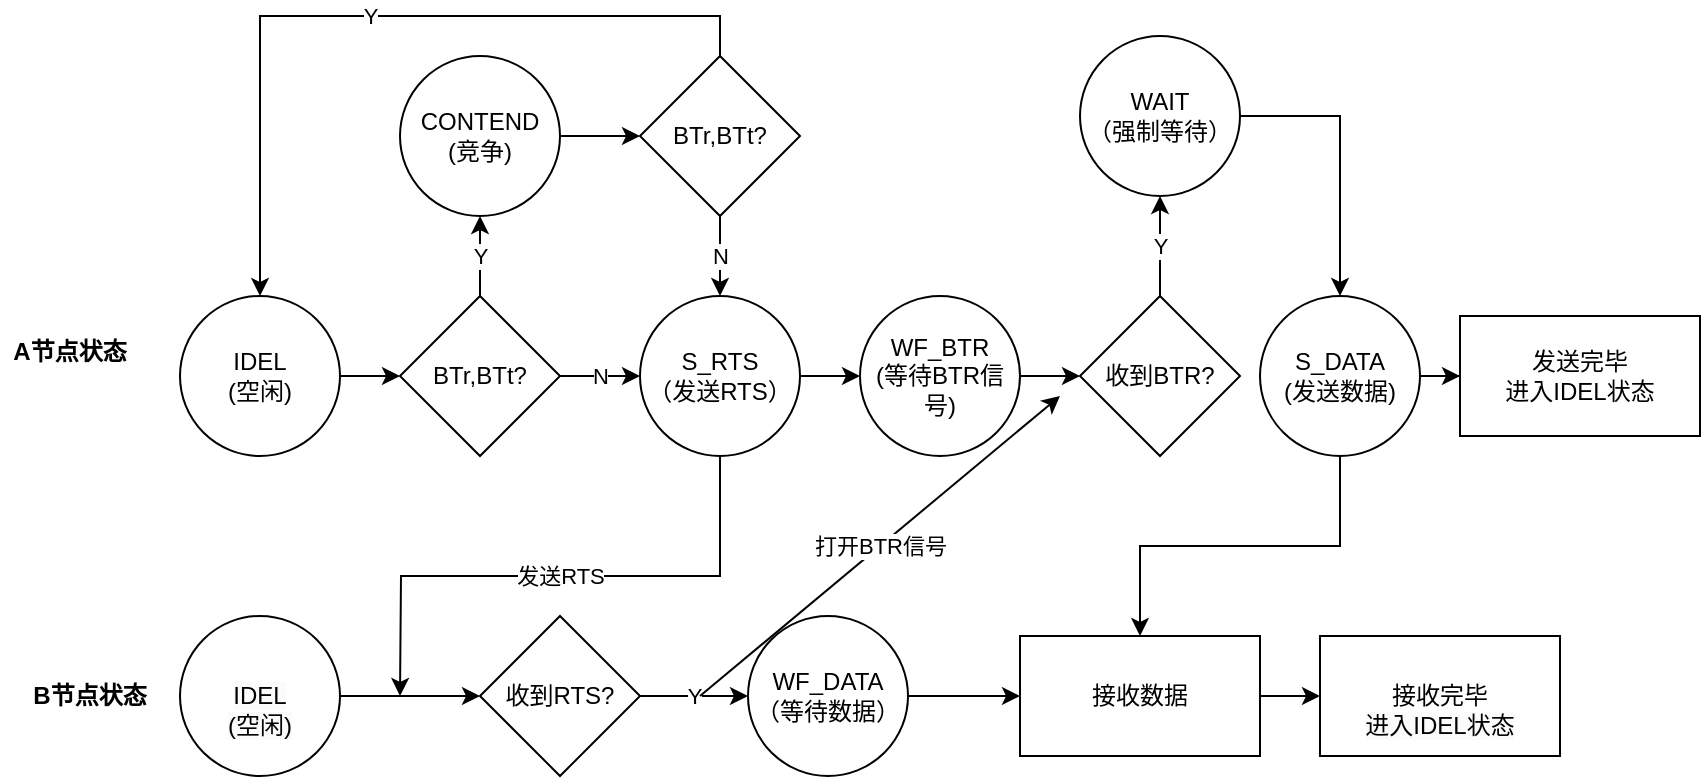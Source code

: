 <mxfile version="21.3.4" type="github">
  <diagram id="C5RBs43oDa-KdzZeNtuy" name="Page-1">
    <mxGraphModel dx="1444" dy="2024" grid="1" gridSize="10" guides="1" tooltips="1" connect="1" arrows="1" fold="1" page="1" pageScale="1" pageWidth="827" pageHeight="1169" math="0" shadow="0">
      <root>
        <mxCell id="WIyWlLk6GJQsqaUBKTNV-0" />
        <mxCell id="WIyWlLk6GJQsqaUBKTNV-1" parent="WIyWlLk6GJQsqaUBKTNV-0" />
        <mxCell id="Q-T1emrlVRnMT_jE7dIv-2" value="" style="edgeStyle=orthogonalEdgeStyle;rounded=0;orthogonalLoop=1;jettySize=auto;html=1;" edge="1" parent="WIyWlLk6GJQsqaUBKTNV-1" source="Q-T1emrlVRnMT_jE7dIv-0" target="Q-T1emrlVRnMT_jE7dIv-1">
          <mxGeometry relative="1" as="geometry" />
        </mxCell>
        <mxCell id="Q-T1emrlVRnMT_jE7dIv-0" value="IDEL&lt;br&gt;(空闲)" style="ellipse;whiteSpace=wrap;html=1;aspect=fixed;" vertex="1" parent="WIyWlLk6GJQsqaUBKTNV-1">
          <mxGeometry x="130" y="80" width="80" height="80" as="geometry" />
        </mxCell>
        <mxCell id="Q-T1emrlVRnMT_jE7dIv-4" value="N" style="edgeStyle=orthogonalEdgeStyle;rounded=0;orthogonalLoop=1;jettySize=auto;html=1;" edge="1" parent="WIyWlLk6GJQsqaUBKTNV-1" source="Q-T1emrlVRnMT_jE7dIv-1" target="Q-T1emrlVRnMT_jE7dIv-3">
          <mxGeometry relative="1" as="geometry" />
        </mxCell>
        <mxCell id="Q-T1emrlVRnMT_jE7dIv-6" value="Y" style="edgeStyle=orthogonalEdgeStyle;rounded=0;orthogonalLoop=1;jettySize=auto;html=1;" edge="1" parent="WIyWlLk6GJQsqaUBKTNV-1" source="Q-T1emrlVRnMT_jE7dIv-1" target="Q-T1emrlVRnMT_jE7dIv-5">
          <mxGeometry relative="1" as="geometry" />
        </mxCell>
        <mxCell id="Q-T1emrlVRnMT_jE7dIv-1" value="BTr,BTt?" style="rhombus;whiteSpace=wrap;html=1;" vertex="1" parent="WIyWlLk6GJQsqaUBKTNV-1">
          <mxGeometry x="240" y="80" width="80" height="80" as="geometry" />
        </mxCell>
        <mxCell id="Q-T1emrlVRnMT_jE7dIv-12" value="" style="edgeStyle=orthogonalEdgeStyle;rounded=0;orthogonalLoop=1;jettySize=auto;html=1;" edge="1" parent="WIyWlLk6GJQsqaUBKTNV-1" source="Q-T1emrlVRnMT_jE7dIv-3" target="Q-T1emrlVRnMT_jE7dIv-11">
          <mxGeometry relative="1" as="geometry" />
        </mxCell>
        <mxCell id="Q-T1emrlVRnMT_jE7dIv-16" value="发送RTS" style="edgeStyle=orthogonalEdgeStyle;rounded=0;orthogonalLoop=1;jettySize=auto;html=1;exitX=0.5;exitY=1;exitDx=0;exitDy=0;" edge="1" parent="WIyWlLk6GJQsqaUBKTNV-1" source="Q-T1emrlVRnMT_jE7dIv-3">
          <mxGeometry relative="1" as="geometry">
            <mxPoint x="240" y="280" as="targetPoint" />
          </mxGeometry>
        </mxCell>
        <mxCell id="Q-T1emrlVRnMT_jE7dIv-3" value="S_RTS&lt;br&gt;（发送RTS）" style="ellipse;whiteSpace=wrap;html=1;" vertex="1" parent="WIyWlLk6GJQsqaUBKTNV-1">
          <mxGeometry x="360" y="80" width="80" height="80" as="geometry" />
        </mxCell>
        <mxCell id="Q-T1emrlVRnMT_jE7dIv-8" value="" style="edgeStyle=orthogonalEdgeStyle;rounded=0;orthogonalLoop=1;jettySize=auto;html=1;" edge="1" parent="WIyWlLk6GJQsqaUBKTNV-1" source="Q-T1emrlVRnMT_jE7dIv-5" target="Q-T1emrlVRnMT_jE7dIv-7">
          <mxGeometry relative="1" as="geometry" />
        </mxCell>
        <mxCell id="Q-T1emrlVRnMT_jE7dIv-5" value="CONTEND&lt;br&gt;(竞争)" style="ellipse;whiteSpace=wrap;html=1;" vertex="1" parent="WIyWlLk6GJQsqaUBKTNV-1">
          <mxGeometry x="240" y="-40" width="80" height="80" as="geometry" />
        </mxCell>
        <mxCell id="Q-T1emrlVRnMT_jE7dIv-9" value="N" style="edgeStyle=orthogonalEdgeStyle;rounded=0;orthogonalLoop=1;jettySize=auto;html=1;" edge="1" parent="WIyWlLk6GJQsqaUBKTNV-1" source="Q-T1emrlVRnMT_jE7dIv-7" target="Q-T1emrlVRnMT_jE7dIv-3">
          <mxGeometry relative="1" as="geometry" />
        </mxCell>
        <mxCell id="Q-T1emrlVRnMT_jE7dIv-10" value="Y" style="edgeStyle=orthogonalEdgeStyle;rounded=0;orthogonalLoop=1;jettySize=auto;html=1;entryX=0.5;entryY=0;entryDx=0;entryDy=0;exitX=0.5;exitY=0;exitDx=0;exitDy=0;" edge="1" parent="WIyWlLk6GJQsqaUBKTNV-1" source="Q-T1emrlVRnMT_jE7dIv-7" target="Q-T1emrlVRnMT_jE7dIv-0">
          <mxGeometry relative="1" as="geometry" />
        </mxCell>
        <mxCell id="Q-T1emrlVRnMT_jE7dIv-7" value="BTr,BTt?" style="rhombus;whiteSpace=wrap;html=1;" vertex="1" parent="WIyWlLk6GJQsqaUBKTNV-1">
          <mxGeometry x="360" y="-40" width="80" height="80" as="geometry" />
        </mxCell>
        <mxCell id="Q-T1emrlVRnMT_jE7dIv-23" value="" style="edgeStyle=orthogonalEdgeStyle;rounded=0;orthogonalLoop=1;jettySize=auto;html=1;" edge="1" parent="WIyWlLk6GJQsqaUBKTNV-1" source="Q-T1emrlVRnMT_jE7dIv-11" target="Q-T1emrlVRnMT_jE7dIv-22">
          <mxGeometry relative="1" as="geometry" />
        </mxCell>
        <mxCell id="Q-T1emrlVRnMT_jE7dIv-11" value="WF_BTR&lt;br&gt;(等待BTR信号)" style="ellipse;whiteSpace=wrap;html=1;" vertex="1" parent="WIyWlLk6GJQsqaUBKTNV-1">
          <mxGeometry x="470" y="80" width="80" height="80" as="geometry" />
        </mxCell>
        <mxCell id="Q-T1emrlVRnMT_jE7dIv-15" value="" style="edgeStyle=orthogonalEdgeStyle;rounded=0;orthogonalLoop=1;jettySize=auto;html=1;" edge="1" parent="WIyWlLk6GJQsqaUBKTNV-1" source="Q-T1emrlVRnMT_jE7dIv-13" target="Q-T1emrlVRnMT_jE7dIv-14">
          <mxGeometry relative="1" as="geometry" />
        </mxCell>
        <mxCell id="Q-T1emrlVRnMT_jE7dIv-13" value="&lt;br&gt;&lt;span style=&quot;color: rgb(0, 0, 0); font-family: Helvetica; font-size: 12px; font-style: normal; font-variant-ligatures: normal; font-variant-caps: normal; font-weight: 400; letter-spacing: normal; orphans: 2; text-align: center; text-indent: 0px; text-transform: none; widows: 2; word-spacing: 0px; -webkit-text-stroke-width: 0px; background-color: rgb(251, 251, 251); text-decoration-thickness: initial; text-decoration-style: initial; text-decoration-color: initial; float: none; display: inline !important;&quot;&gt;IDEL&lt;br&gt;(空闲)&lt;/span&gt;&lt;br&gt;" style="ellipse;whiteSpace=wrap;html=1;aspect=fixed;" vertex="1" parent="WIyWlLk6GJQsqaUBKTNV-1">
          <mxGeometry x="130" y="240" width="80" height="80" as="geometry" />
        </mxCell>
        <mxCell id="Q-T1emrlVRnMT_jE7dIv-20" value="Y" style="edgeStyle=orthogonalEdgeStyle;rounded=0;orthogonalLoop=1;jettySize=auto;html=1;" edge="1" parent="WIyWlLk6GJQsqaUBKTNV-1" source="Q-T1emrlVRnMT_jE7dIv-14" target="Q-T1emrlVRnMT_jE7dIv-19">
          <mxGeometry relative="1" as="geometry" />
        </mxCell>
        <mxCell id="Q-T1emrlVRnMT_jE7dIv-14" value="收到RTS?" style="rhombus;whiteSpace=wrap;html=1;" vertex="1" parent="WIyWlLk6GJQsqaUBKTNV-1">
          <mxGeometry x="280" y="240" width="80" height="80" as="geometry" />
        </mxCell>
        <mxCell id="Q-T1emrlVRnMT_jE7dIv-31" value="" style="edgeStyle=orthogonalEdgeStyle;rounded=0;orthogonalLoop=1;jettySize=auto;html=1;" edge="1" parent="WIyWlLk6GJQsqaUBKTNV-1" source="Q-T1emrlVRnMT_jE7dIv-19" target="Q-T1emrlVRnMT_jE7dIv-30">
          <mxGeometry relative="1" as="geometry" />
        </mxCell>
        <mxCell id="Q-T1emrlVRnMT_jE7dIv-19" value="WF_DATA&lt;br&gt;（等待数据）" style="ellipse;whiteSpace=wrap;html=1;" vertex="1" parent="WIyWlLk6GJQsqaUBKTNV-1">
          <mxGeometry x="414" y="240" width="80" height="80" as="geometry" />
        </mxCell>
        <mxCell id="Q-T1emrlVRnMT_jE7dIv-21" value="打开BTR信号" style="edgeStyle=none;orthogonalLoop=1;jettySize=auto;html=1;rounded=0;" edge="1" parent="WIyWlLk6GJQsqaUBKTNV-1">
          <mxGeometry width="80" relative="1" as="geometry">
            <mxPoint x="390" y="280" as="sourcePoint" />
            <mxPoint x="570" y="130" as="targetPoint" />
            <Array as="points" />
          </mxGeometry>
        </mxCell>
        <mxCell id="Q-T1emrlVRnMT_jE7dIv-25" value="Y" style="edgeStyle=orthogonalEdgeStyle;rounded=0;orthogonalLoop=1;jettySize=auto;html=1;" edge="1" parent="WIyWlLk6GJQsqaUBKTNV-1" source="Q-T1emrlVRnMT_jE7dIv-22" target="Q-T1emrlVRnMT_jE7dIv-24">
          <mxGeometry relative="1" as="geometry" />
        </mxCell>
        <mxCell id="Q-T1emrlVRnMT_jE7dIv-22" value="收到BTR?" style="rhombus;whiteSpace=wrap;html=1;" vertex="1" parent="WIyWlLk6GJQsqaUBKTNV-1">
          <mxGeometry x="580" y="80" width="80" height="80" as="geometry" />
        </mxCell>
        <mxCell id="Q-T1emrlVRnMT_jE7dIv-27" value="" style="edgeStyle=orthogonalEdgeStyle;rounded=0;orthogonalLoop=1;jettySize=auto;html=1;" edge="1" parent="WIyWlLk6GJQsqaUBKTNV-1" source="Q-T1emrlVRnMT_jE7dIv-24" target="Q-T1emrlVRnMT_jE7dIv-26">
          <mxGeometry relative="1" as="geometry" />
        </mxCell>
        <mxCell id="Q-T1emrlVRnMT_jE7dIv-24" value="WAIT&lt;br&gt;（强制等待）" style="ellipse;whiteSpace=wrap;html=1;" vertex="1" parent="WIyWlLk6GJQsqaUBKTNV-1">
          <mxGeometry x="580" y="-50" width="80" height="80" as="geometry" />
        </mxCell>
        <mxCell id="Q-T1emrlVRnMT_jE7dIv-34" value="" style="edgeStyle=orthogonalEdgeStyle;rounded=0;orthogonalLoop=1;jettySize=auto;html=1;" edge="1" parent="WIyWlLk6GJQsqaUBKTNV-1" source="Q-T1emrlVRnMT_jE7dIv-26" target="Q-T1emrlVRnMT_jE7dIv-32">
          <mxGeometry relative="1" as="geometry" />
        </mxCell>
        <mxCell id="Q-T1emrlVRnMT_jE7dIv-35" value="" style="edgeStyle=orthogonalEdgeStyle;rounded=0;orthogonalLoop=1;jettySize=auto;html=1;" edge="1" parent="WIyWlLk6GJQsqaUBKTNV-1" source="Q-T1emrlVRnMT_jE7dIv-26" target="Q-T1emrlVRnMT_jE7dIv-30">
          <mxGeometry relative="1" as="geometry" />
        </mxCell>
        <mxCell id="Q-T1emrlVRnMT_jE7dIv-26" value="S_DATA&lt;br&gt;(发送数据)" style="ellipse;whiteSpace=wrap;html=1;" vertex="1" parent="WIyWlLk6GJQsqaUBKTNV-1">
          <mxGeometry x="670" y="80" width="80" height="80" as="geometry" />
        </mxCell>
        <mxCell id="Q-T1emrlVRnMT_jE7dIv-37" value="" style="edgeStyle=orthogonalEdgeStyle;rounded=0;orthogonalLoop=1;jettySize=auto;html=1;" edge="1" parent="WIyWlLk6GJQsqaUBKTNV-1" source="Q-T1emrlVRnMT_jE7dIv-30" target="Q-T1emrlVRnMT_jE7dIv-36">
          <mxGeometry relative="1" as="geometry" />
        </mxCell>
        <mxCell id="Q-T1emrlVRnMT_jE7dIv-30" value="接收数据" style="whiteSpace=wrap;html=1;" vertex="1" parent="WIyWlLk6GJQsqaUBKTNV-1">
          <mxGeometry x="550" y="250" width="120" height="60" as="geometry" />
        </mxCell>
        <mxCell id="Q-T1emrlVRnMT_jE7dIv-32" value="发送完毕&lt;br&gt;进入IDEL状态" style="rounded=0;whiteSpace=wrap;html=1;" vertex="1" parent="WIyWlLk6GJQsqaUBKTNV-1">
          <mxGeometry x="770" y="90" width="120" height="60" as="geometry" />
        </mxCell>
        <mxCell id="Q-T1emrlVRnMT_jE7dIv-36" value="&lt;br&gt;接收完毕&lt;br style=&quot;border-color: var(--border-color); color: rgb(0, 0, 0); font-family: Helvetica; font-size: 12px; font-style: normal; font-variant-ligatures: normal; font-variant-caps: normal; font-weight: 400; letter-spacing: normal; orphans: 2; text-align: center; text-indent: 0px; text-transform: none; widows: 2; word-spacing: 0px; -webkit-text-stroke-width: 0px; background-color: rgb(251, 251, 251); text-decoration-thickness: initial; text-decoration-style: initial; text-decoration-color: initial;&quot;&gt;&lt;span style=&quot;color: rgb(0, 0, 0); font-family: Helvetica; font-size: 12px; font-style: normal; font-variant-ligatures: normal; font-variant-caps: normal; font-weight: 400; letter-spacing: normal; orphans: 2; text-align: center; text-indent: 0px; text-transform: none; widows: 2; word-spacing: 0px; -webkit-text-stroke-width: 0px; background-color: rgb(251, 251, 251); text-decoration-thickness: initial; text-decoration-style: initial; text-decoration-color: initial; float: none; display: inline !important;&quot;&gt;进入IDEL状态&lt;/span&gt;&lt;br&gt;" style="whiteSpace=wrap;html=1;" vertex="1" parent="WIyWlLk6GJQsqaUBKTNV-1">
          <mxGeometry x="700" y="250" width="120" height="60" as="geometry" />
        </mxCell>
        <mxCell id="Q-T1emrlVRnMT_jE7dIv-38" value="A节点状态" style="text;strokeColor=none;align=center;fillColor=none;html=1;verticalAlign=middle;whiteSpace=wrap;rounded=0;fontStyle=1" vertex="1" parent="WIyWlLk6GJQsqaUBKTNV-1">
          <mxGeometry x="40" y="80" width="70" height="55" as="geometry" />
        </mxCell>
        <mxCell id="Q-T1emrlVRnMT_jE7dIv-39" value="B节点状态" style="text;strokeColor=none;align=center;fillColor=none;html=1;verticalAlign=middle;whiteSpace=wrap;rounded=0;fontStyle=1" vertex="1" parent="WIyWlLk6GJQsqaUBKTNV-1">
          <mxGeometry x="50" y="252.5" width="70" height="55" as="geometry" />
        </mxCell>
      </root>
    </mxGraphModel>
  </diagram>
</mxfile>
